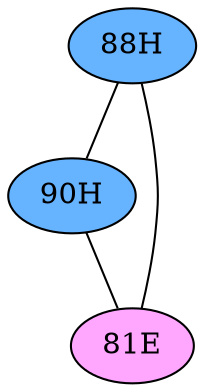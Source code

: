 // The Round Table
graph {
	"88H" [fillcolor="#66B3FF" style=radial]
	"90H" [fillcolor="#66B3FF" style=radial]
	"88H" -- "90H" [penwidth=1]
	"88H" [fillcolor="#66B3FF" style=radial]
	"81E" [fillcolor="#FFA6FF" style=radial]
	"88H" -- "81E" [penwidth=1]
	"90H" [fillcolor="#66B3FF" style=radial]
	"81E" [fillcolor="#FFA6FF" style=radial]
	"90H" -- "81E" [penwidth=1]
}
